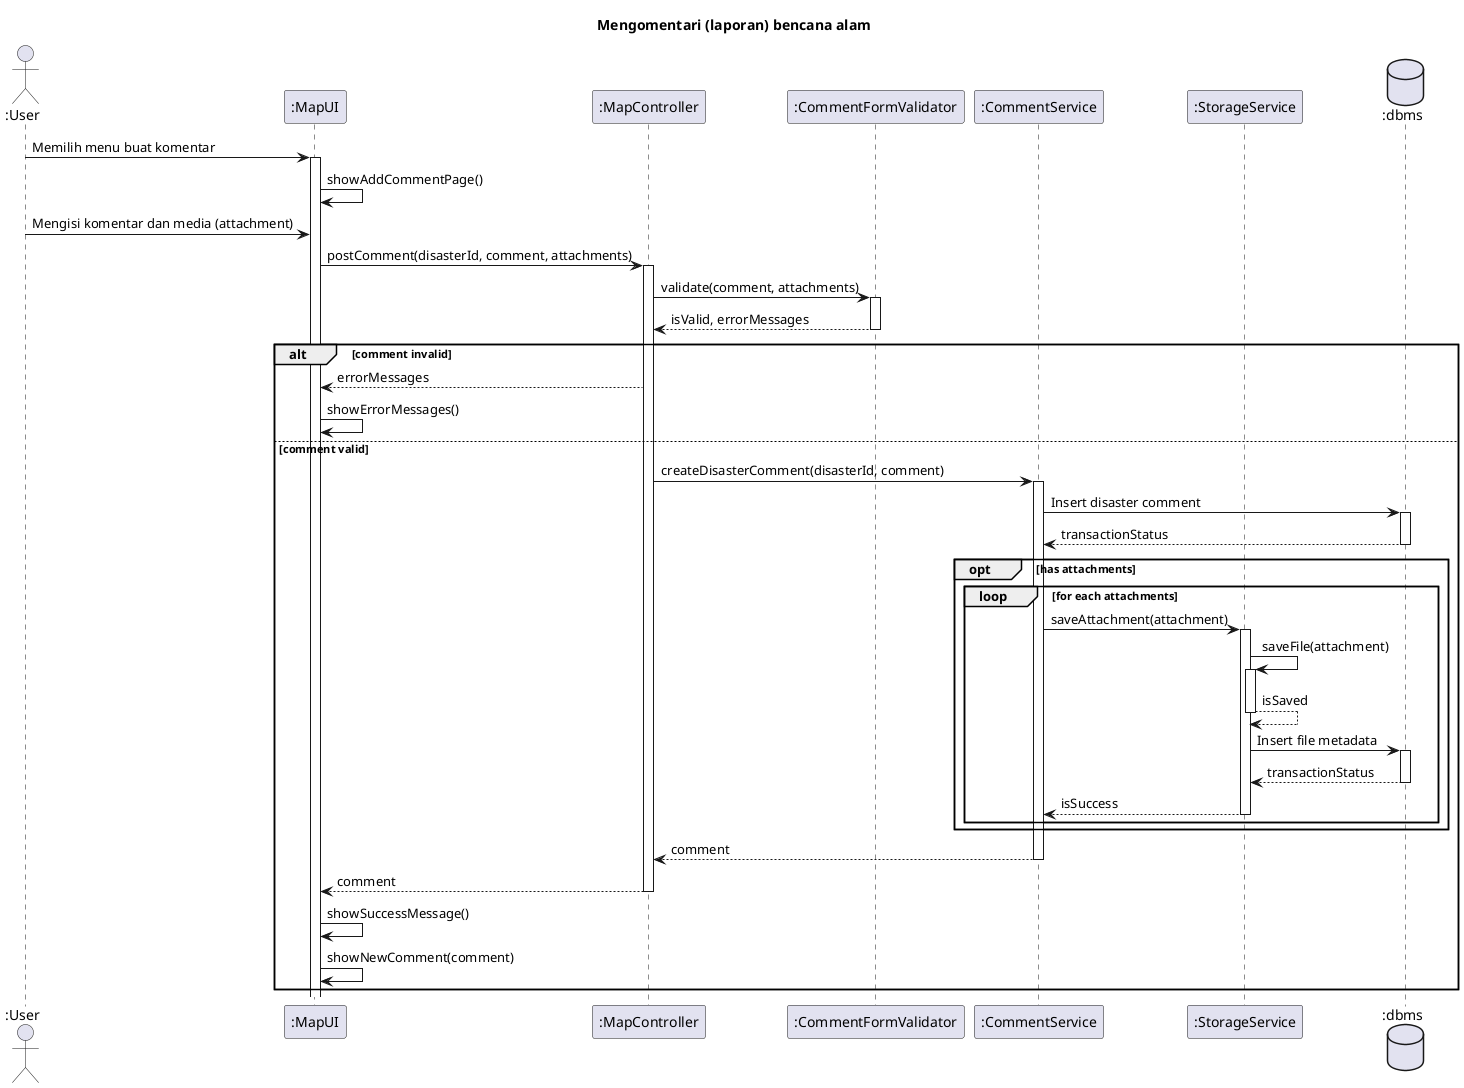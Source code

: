 @startuml SD-MAP-011 - Mengomentari (laporan) bencana alam

title Mengomentari (laporan) bencana alam

actor ":User" as user
participant ":MapUI" as view
participant ":MapController" as controller
participant ":CommentFormValidator" as validator
participant ":CommentService" as commentService
participant ":StorageService" as storageService
database ":dbms" as db

user -> view ++: Memilih menu buat komentar
view -> view : showAddCommentPage()

user -> view : Mengisi komentar dan media (attachment)
view -> controller ++: postComment(disasterId, comment, attachments)
  controller -> validator ++: validate(comment, attachments)
    return isValid, errorMessages

  alt comment invalid
    controller --> view: errorMessages
    view -> view: showErrorMessages()
  else comment valid
    controller -> commentService ++: createDisasterComment(disasterId, comment)
      commentService -> db ++: Insert disaster comment
        return transactionStatus
      
      opt has attachments
        loop for each attachments
          commentService -> storageService ++: saveAttachment(attachment)
            storageService -> storageService ++: saveFile(attachment)
              return isSaved

            storageService -> db ++: Insert file metadata
              return transactionStatus
            return isSuccess
        end
      end
      return comment
    return comment

    view -> view: showSuccessMessage()
    view -> view: showNewComment(comment)
  end
